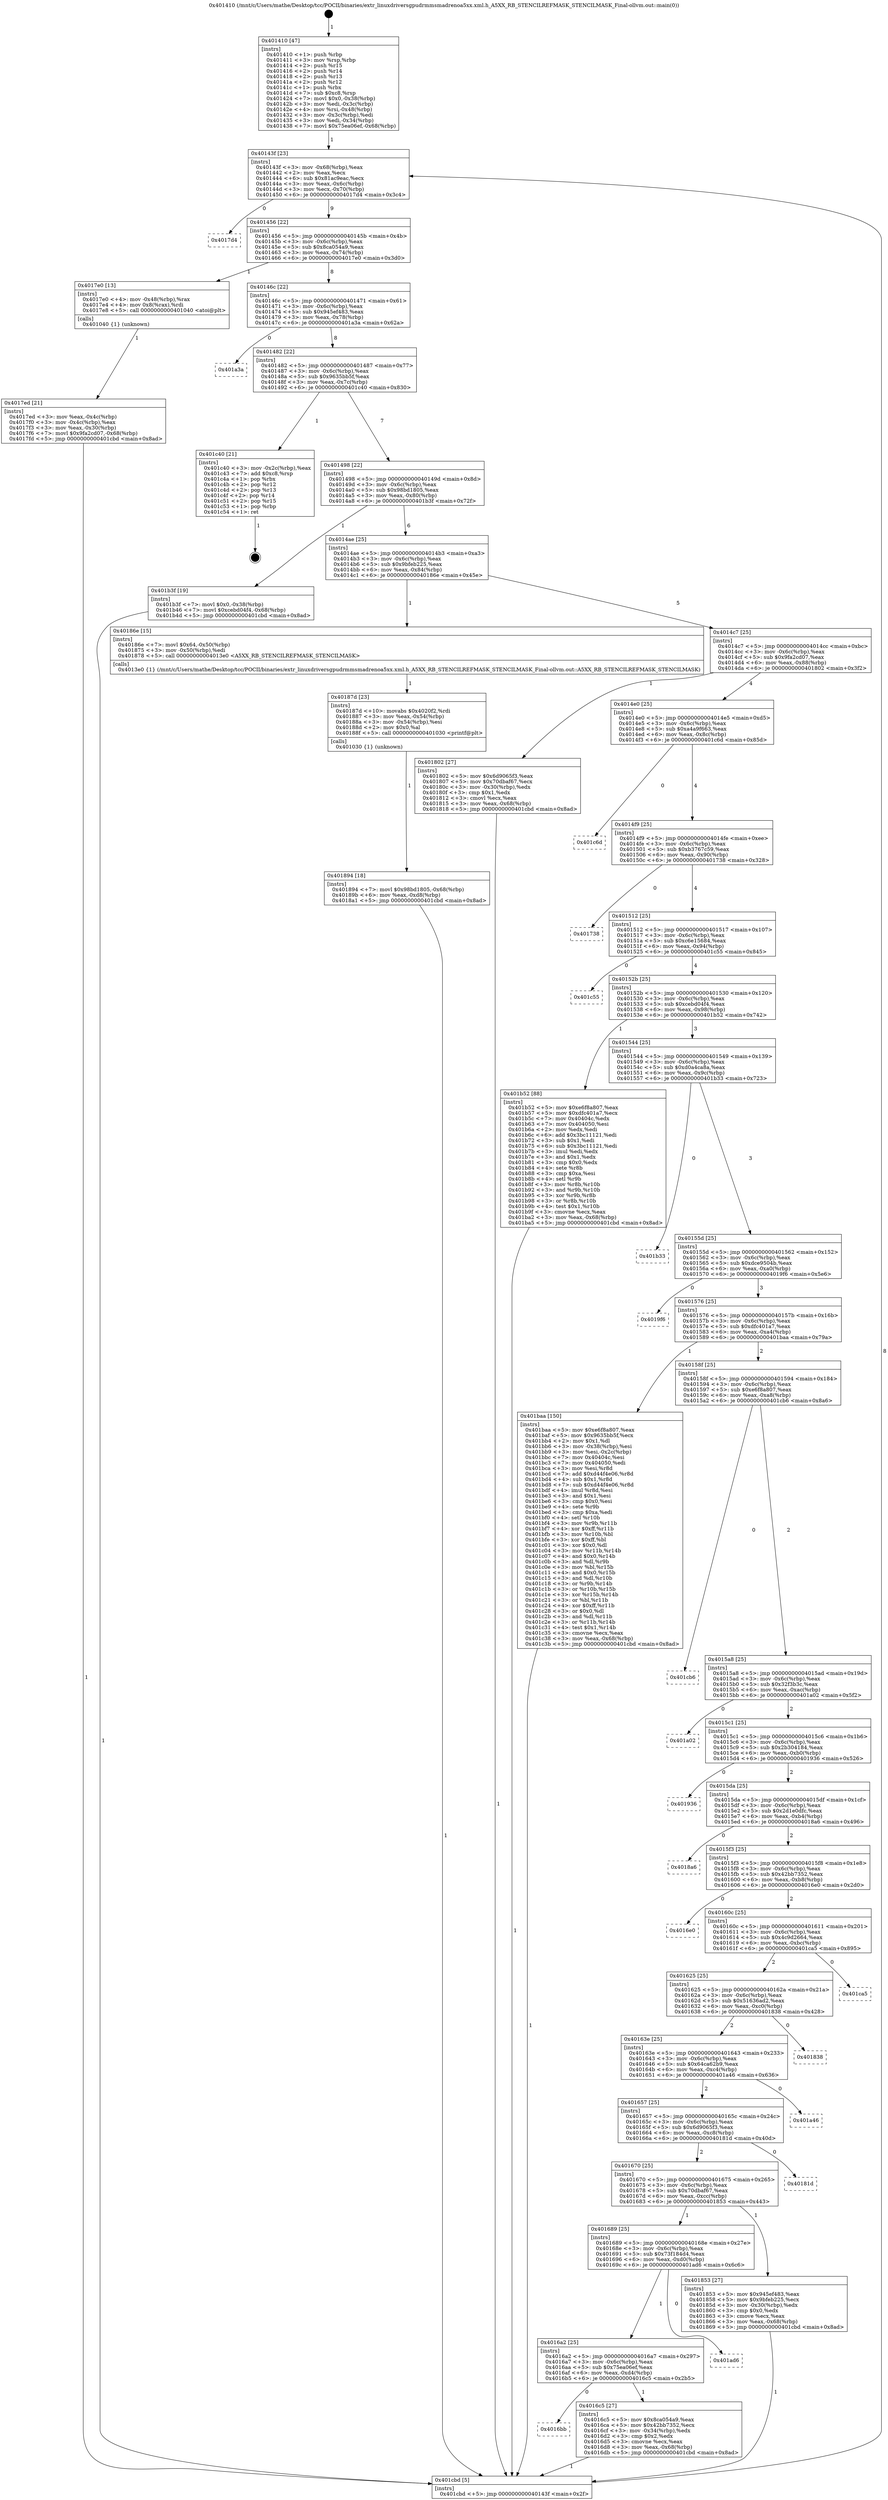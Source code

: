 digraph "0x401410" {
  label = "0x401410 (/mnt/c/Users/mathe/Desktop/tcc/POCII/binaries/extr_linuxdriversgpudrmmsmadrenoa5xx.xml.h_A5XX_RB_STENCILREFMASK_STENCILMASK_Final-ollvm.out::main(0))"
  labelloc = "t"
  node[shape=record]

  Entry [label="",width=0.3,height=0.3,shape=circle,fillcolor=black,style=filled]
  "0x40143f" [label="{
     0x40143f [23]\l
     | [instrs]\l
     &nbsp;&nbsp;0x40143f \<+3\>: mov -0x68(%rbp),%eax\l
     &nbsp;&nbsp;0x401442 \<+2\>: mov %eax,%ecx\l
     &nbsp;&nbsp;0x401444 \<+6\>: sub $0x81ac9eac,%ecx\l
     &nbsp;&nbsp;0x40144a \<+3\>: mov %eax,-0x6c(%rbp)\l
     &nbsp;&nbsp;0x40144d \<+3\>: mov %ecx,-0x70(%rbp)\l
     &nbsp;&nbsp;0x401450 \<+6\>: je 00000000004017d4 \<main+0x3c4\>\l
  }"]
  "0x4017d4" [label="{
     0x4017d4\l
  }", style=dashed]
  "0x401456" [label="{
     0x401456 [22]\l
     | [instrs]\l
     &nbsp;&nbsp;0x401456 \<+5\>: jmp 000000000040145b \<main+0x4b\>\l
     &nbsp;&nbsp;0x40145b \<+3\>: mov -0x6c(%rbp),%eax\l
     &nbsp;&nbsp;0x40145e \<+5\>: sub $0x8ca054a9,%eax\l
     &nbsp;&nbsp;0x401463 \<+3\>: mov %eax,-0x74(%rbp)\l
     &nbsp;&nbsp;0x401466 \<+6\>: je 00000000004017e0 \<main+0x3d0\>\l
  }"]
  Exit [label="",width=0.3,height=0.3,shape=circle,fillcolor=black,style=filled,peripheries=2]
  "0x4017e0" [label="{
     0x4017e0 [13]\l
     | [instrs]\l
     &nbsp;&nbsp;0x4017e0 \<+4\>: mov -0x48(%rbp),%rax\l
     &nbsp;&nbsp;0x4017e4 \<+4\>: mov 0x8(%rax),%rdi\l
     &nbsp;&nbsp;0x4017e8 \<+5\>: call 0000000000401040 \<atoi@plt\>\l
     | [calls]\l
     &nbsp;&nbsp;0x401040 \{1\} (unknown)\l
  }"]
  "0x40146c" [label="{
     0x40146c [22]\l
     | [instrs]\l
     &nbsp;&nbsp;0x40146c \<+5\>: jmp 0000000000401471 \<main+0x61\>\l
     &nbsp;&nbsp;0x401471 \<+3\>: mov -0x6c(%rbp),%eax\l
     &nbsp;&nbsp;0x401474 \<+5\>: sub $0x945ef483,%eax\l
     &nbsp;&nbsp;0x401479 \<+3\>: mov %eax,-0x78(%rbp)\l
     &nbsp;&nbsp;0x40147c \<+6\>: je 0000000000401a3a \<main+0x62a\>\l
  }"]
  "0x401894" [label="{
     0x401894 [18]\l
     | [instrs]\l
     &nbsp;&nbsp;0x401894 \<+7\>: movl $0x98bd1805,-0x68(%rbp)\l
     &nbsp;&nbsp;0x40189b \<+6\>: mov %eax,-0xd8(%rbp)\l
     &nbsp;&nbsp;0x4018a1 \<+5\>: jmp 0000000000401cbd \<main+0x8ad\>\l
  }"]
  "0x401a3a" [label="{
     0x401a3a\l
  }", style=dashed]
  "0x401482" [label="{
     0x401482 [22]\l
     | [instrs]\l
     &nbsp;&nbsp;0x401482 \<+5\>: jmp 0000000000401487 \<main+0x77\>\l
     &nbsp;&nbsp;0x401487 \<+3\>: mov -0x6c(%rbp),%eax\l
     &nbsp;&nbsp;0x40148a \<+5\>: sub $0x9635bb5f,%eax\l
     &nbsp;&nbsp;0x40148f \<+3\>: mov %eax,-0x7c(%rbp)\l
     &nbsp;&nbsp;0x401492 \<+6\>: je 0000000000401c40 \<main+0x830\>\l
  }"]
  "0x40187d" [label="{
     0x40187d [23]\l
     | [instrs]\l
     &nbsp;&nbsp;0x40187d \<+10\>: movabs $0x4020f2,%rdi\l
     &nbsp;&nbsp;0x401887 \<+3\>: mov %eax,-0x54(%rbp)\l
     &nbsp;&nbsp;0x40188a \<+3\>: mov -0x54(%rbp),%esi\l
     &nbsp;&nbsp;0x40188d \<+2\>: mov $0x0,%al\l
     &nbsp;&nbsp;0x40188f \<+5\>: call 0000000000401030 \<printf@plt\>\l
     | [calls]\l
     &nbsp;&nbsp;0x401030 \{1\} (unknown)\l
  }"]
  "0x401c40" [label="{
     0x401c40 [21]\l
     | [instrs]\l
     &nbsp;&nbsp;0x401c40 \<+3\>: mov -0x2c(%rbp),%eax\l
     &nbsp;&nbsp;0x401c43 \<+7\>: add $0xc8,%rsp\l
     &nbsp;&nbsp;0x401c4a \<+1\>: pop %rbx\l
     &nbsp;&nbsp;0x401c4b \<+2\>: pop %r12\l
     &nbsp;&nbsp;0x401c4d \<+2\>: pop %r13\l
     &nbsp;&nbsp;0x401c4f \<+2\>: pop %r14\l
     &nbsp;&nbsp;0x401c51 \<+2\>: pop %r15\l
     &nbsp;&nbsp;0x401c53 \<+1\>: pop %rbp\l
     &nbsp;&nbsp;0x401c54 \<+1\>: ret\l
  }"]
  "0x401498" [label="{
     0x401498 [22]\l
     | [instrs]\l
     &nbsp;&nbsp;0x401498 \<+5\>: jmp 000000000040149d \<main+0x8d\>\l
     &nbsp;&nbsp;0x40149d \<+3\>: mov -0x6c(%rbp),%eax\l
     &nbsp;&nbsp;0x4014a0 \<+5\>: sub $0x98bd1805,%eax\l
     &nbsp;&nbsp;0x4014a5 \<+3\>: mov %eax,-0x80(%rbp)\l
     &nbsp;&nbsp;0x4014a8 \<+6\>: je 0000000000401b3f \<main+0x72f\>\l
  }"]
  "0x4017ed" [label="{
     0x4017ed [21]\l
     | [instrs]\l
     &nbsp;&nbsp;0x4017ed \<+3\>: mov %eax,-0x4c(%rbp)\l
     &nbsp;&nbsp;0x4017f0 \<+3\>: mov -0x4c(%rbp),%eax\l
     &nbsp;&nbsp;0x4017f3 \<+3\>: mov %eax,-0x30(%rbp)\l
     &nbsp;&nbsp;0x4017f6 \<+7\>: movl $0x9fa2cd07,-0x68(%rbp)\l
     &nbsp;&nbsp;0x4017fd \<+5\>: jmp 0000000000401cbd \<main+0x8ad\>\l
  }"]
  "0x401b3f" [label="{
     0x401b3f [19]\l
     | [instrs]\l
     &nbsp;&nbsp;0x401b3f \<+7\>: movl $0x0,-0x38(%rbp)\l
     &nbsp;&nbsp;0x401b46 \<+7\>: movl $0xcebd04f4,-0x68(%rbp)\l
     &nbsp;&nbsp;0x401b4d \<+5\>: jmp 0000000000401cbd \<main+0x8ad\>\l
  }"]
  "0x4014ae" [label="{
     0x4014ae [25]\l
     | [instrs]\l
     &nbsp;&nbsp;0x4014ae \<+5\>: jmp 00000000004014b3 \<main+0xa3\>\l
     &nbsp;&nbsp;0x4014b3 \<+3\>: mov -0x6c(%rbp),%eax\l
     &nbsp;&nbsp;0x4014b6 \<+5\>: sub $0x9bfeb225,%eax\l
     &nbsp;&nbsp;0x4014bb \<+6\>: mov %eax,-0x84(%rbp)\l
     &nbsp;&nbsp;0x4014c1 \<+6\>: je 000000000040186e \<main+0x45e\>\l
  }"]
  "0x401410" [label="{
     0x401410 [47]\l
     | [instrs]\l
     &nbsp;&nbsp;0x401410 \<+1\>: push %rbp\l
     &nbsp;&nbsp;0x401411 \<+3\>: mov %rsp,%rbp\l
     &nbsp;&nbsp;0x401414 \<+2\>: push %r15\l
     &nbsp;&nbsp;0x401416 \<+2\>: push %r14\l
     &nbsp;&nbsp;0x401418 \<+2\>: push %r13\l
     &nbsp;&nbsp;0x40141a \<+2\>: push %r12\l
     &nbsp;&nbsp;0x40141c \<+1\>: push %rbx\l
     &nbsp;&nbsp;0x40141d \<+7\>: sub $0xc8,%rsp\l
     &nbsp;&nbsp;0x401424 \<+7\>: movl $0x0,-0x38(%rbp)\l
     &nbsp;&nbsp;0x40142b \<+3\>: mov %edi,-0x3c(%rbp)\l
     &nbsp;&nbsp;0x40142e \<+4\>: mov %rsi,-0x48(%rbp)\l
     &nbsp;&nbsp;0x401432 \<+3\>: mov -0x3c(%rbp),%edi\l
     &nbsp;&nbsp;0x401435 \<+3\>: mov %edi,-0x34(%rbp)\l
     &nbsp;&nbsp;0x401438 \<+7\>: movl $0x75ea06ef,-0x68(%rbp)\l
  }"]
  "0x40186e" [label="{
     0x40186e [15]\l
     | [instrs]\l
     &nbsp;&nbsp;0x40186e \<+7\>: movl $0x64,-0x50(%rbp)\l
     &nbsp;&nbsp;0x401875 \<+3\>: mov -0x50(%rbp),%edi\l
     &nbsp;&nbsp;0x401878 \<+5\>: call 00000000004013e0 \<A5XX_RB_STENCILREFMASK_STENCILMASK\>\l
     | [calls]\l
     &nbsp;&nbsp;0x4013e0 \{1\} (/mnt/c/Users/mathe/Desktop/tcc/POCII/binaries/extr_linuxdriversgpudrmmsmadrenoa5xx.xml.h_A5XX_RB_STENCILREFMASK_STENCILMASK_Final-ollvm.out::A5XX_RB_STENCILREFMASK_STENCILMASK)\l
  }"]
  "0x4014c7" [label="{
     0x4014c7 [25]\l
     | [instrs]\l
     &nbsp;&nbsp;0x4014c7 \<+5\>: jmp 00000000004014cc \<main+0xbc\>\l
     &nbsp;&nbsp;0x4014cc \<+3\>: mov -0x6c(%rbp),%eax\l
     &nbsp;&nbsp;0x4014cf \<+5\>: sub $0x9fa2cd07,%eax\l
     &nbsp;&nbsp;0x4014d4 \<+6\>: mov %eax,-0x88(%rbp)\l
     &nbsp;&nbsp;0x4014da \<+6\>: je 0000000000401802 \<main+0x3f2\>\l
  }"]
  "0x401cbd" [label="{
     0x401cbd [5]\l
     | [instrs]\l
     &nbsp;&nbsp;0x401cbd \<+5\>: jmp 000000000040143f \<main+0x2f\>\l
  }"]
  "0x401802" [label="{
     0x401802 [27]\l
     | [instrs]\l
     &nbsp;&nbsp;0x401802 \<+5\>: mov $0x6d9065f3,%eax\l
     &nbsp;&nbsp;0x401807 \<+5\>: mov $0x70dbaf67,%ecx\l
     &nbsp;&nbsp;0x40180c \<+3\>: mov -0x30(%rbp),%edx\l
     &nbsp;&nbsp;0x40180f \<+3\>: cmp $0x1,%edx\l
     &nbsp;&nbsp;0x401812 \<+3\>: cmovl %ecx,%eax\l
     &nbsp;&nbsp;0x401815 \<+3\>: mov %eax,-0x68(%rbp)\l
     &nbsp;&nbsp;0x401818 \<+5\>: jmp 0000000000401cbd \<main+0x8ad\>\l
  }"]
  "0x4014e0" [label="{
     0x4014e0 [25]\l
     | [instrs]\l
     &nbsp;&nbsp;0x4014e0 \<+5\>: jmp 00000000004014e5 \<main+0xd5\>\l
     &nbsp;&nbsp;0x4014e5 \<+3\>: mov -0x6c(%rbp),%eax\l
     &nbsp;&nbsp;0x4014e8 \<+5\>: sub $0xa4a9f663,%eax\l
     &nbsp;&nbsp;0x4014ed \<+6\>: mov %eax,-0x8c(%rbp)\l
     &nbsp;&nbsp;0x4014f3 \<+6\>: je 0000000000401c6d \<main+0x85d\>\l
  }"]
  "0x4016bb" [label="{
     0x4016bb\l
  }", style=dashed]
  "0x401c6d" [label="{
     0x401c6d\l
  }", style=dashed]
  "0x4014f9" [label="{
     0x4014f9 [25]\l
     | [instrs]\l
     &nbsp;&nbsp;0x4014f9 \<+5\>: jmp 00000000004014fe \<main+0xee\>\l
     &nbsp;&nbsp;0x4014fe \<+3\>: mov -0x6c(%rbp),%eax\l
     &nbsp;&nbsp;0x401501 \<+5\>: sub $0xb3767c59,%eax\l
     &nbsp;&nbsp;0x401506 \<+6\>: mov %eax,-0x90(%rbp)\l
     &nbsp;&nbsp;0x40150c \<+6\>: je 0000000000401738 \<main+0x328\>\l
  }"]
  "0x4016c5" [label="{
     0x4016c5 [27]\l
     | [instrs]\l
     &nbsp;&nbsp;0x4016c5 \<+5\>: mov $0x8ca054a9,%eax\l
     &nbsp;&nbsp;0x4016ca \<+5\>: mov $0x42bb7352,%ecx\l
     &nbsp;&nbsp;0x4016cf \<+3\>: mov -0x34(%rbp),%edx\l
     &nbsp;&nbsp;0x4016d2 \<+3\>: cmp $0x2,%edx\l
     &nbsp;&nbsp;0x4016d5 \<+3\>: cmovne %ecx,%eax\l
     &nbsp;&nbsp;0x4016d8 \<+3\>: mov %eax,-0x68(%rbp)\l
     &nbsp;&nbsp;0x4016db \<+5\>: jmp 0000000000401cbd \<main+0x8ad\>\l
  }"]
  "0x401738" [label="{
     0x401738\l
  }", style=dashed]
  "0x401512" [label="{
     0x401512 [25]\l
     | [instrs]\l
     &nbsp;&nbsp;0x401512 \<+5\>: jmp 0000000000401517 \<main+0x107\>\l
     &nbsp;&nbsp;0x401517 \<+3\>: mov -0x6c(%rbp),%eax\l
     &nbsp;&nbsp;0x40151a \<+5\>: sub $0xc6e15684,%eax\l
     &nbsp;&nbsp;0x40151f \<+6\>: mov %eax,-0x94(%rbp)\l
     &nbsp;&nbsp;0x401525 \<+6\>: je 0000000000401c55 \<main+0x845\>\l
  }"]
  "0x4016a2" [label="{
     0x4016a2 [25]\l
     | [instrs]\l
     &nbsp;&nbsp;0x4016a2 \<+5\>: jmp 00000000004016a7 \<main+0x297\>\l
     &nbsp;&nbsp;0x4016a7 \<+3\>: mov -0x6c(%rbp),%eax\l
     &nbsp;&nbsp;0x4016aa \<+5\>: sub $0x75ea06ef,%eax\l
     &nbsp;&nbsp;0x4016af \<+6\>: mov %eax,-0xd4(%rbp)\l
     &nbsp;&nbsp;0x4016b5 \<+6\>: je 00000000004016c5 \<main+0x2b5\>\l
  }"]
  "0x401c55" [label="{
     0x401c55\l
  }", style=dashed]
  "0x40152b" [label="{
     0x40152b [25]\l
     | [instrs]\l
     &nbsp;&nbsp;0x40152b \<+5\>: jmp 0000000000401530 \<main+0x120\>\l
     &nbsp;&nbsp;0x401530 \<+3\>: mov -0x6c(%rbp),%eax\l
     &nbsp;&nbsp;0x401533 \<+5\>: sub $0xcebd04f4,%eax\l
     &nbsp;&nbsp;0x401538 \<+6\>: mov %eax,-0x98(%rbp)\l
     &nbsp;&nbsp;0x40153e \<+6\>: je 0000000000401b52 \<main+0x742\>\l
  }"]
  "0x401ad6" [label="{
     0x401ad6\l
  }", style=dashed]
  "0x401b52" [label="{
     0x401b52 [88]\l
     | [instrs]\l
     &nbsp;&nbsp;0x401b52 \<+5\>: mov $0xe6f8a807,%eax\l
     &nbsp;&nbsp;0x401b57 \<+5\>: mov $0xdfc401a7,%ecx\l
     &nbsp;&nbsp;0x401b5c \<+7\>: mov 0x40404c,%edx\l
     &nbsp;&nbsp;0x401b63 \<+7\>: mov 0x404050,%esi\l
     &nbsp;&nbsp;0x401b6a \<+2\>: mov %edx,%edi\l
     &nbsp;&nbsp;0x401b6c \<+6\>: add $0x3bc11121,%edi\l
     &nbsp;&nbsp;0x401b72 \<+3\>: sub $0x1,%edi\l
     &nbsp;&nbsp;0x401b75 \<+6\>: sub $0x3bc11121,%edi\l
     &nbsp;&nbsp;0x401b7b \<+3\>: imul %edi,%edx\l
     &nbsp;&nbsp;0x401b7e \<+3\>: and $0x1,%edx\l
     &nbsp;&nbsp;0x401b81 \<+3\>: cmp $0x0,%edx\l
     &nbsp;&nbsp;0x401b84 \<+4\>: sete %r8b\l
     &nbsp;&nbsp;0x401b88 \<+3\>: cmp $0xa,%esi\l
     &nbsp;&nbsp;0x401b8b \<+4\>: setl %r9b\l
     &nbsp;&nbsp;0x401b8f \<+3\>: mov %r8b,%r10b\l
     &nbsp;&nbsp;0x401b92 \<+3\>: and %r9b,%r10b\l
     &nbsp;&nbsp;0x401b95 \<+3\>: xor %r9b,%r8b\l
     &nbsp;&nbsp;0x401b98 \<+3\>: or %r8b,%r10b\l
     &nbsp;&nbsp;0x401b9b \<+4\>: test $0x1,%r10b\l
     &nbsp;&nbsp;0x401b9f \<+3\>: cmovne %ecx,%eax\l
     &nbsp;&nbsp;0x401ba2 \<+3\>: mov %eax,-0x68(%rbp)\l
     &nbsp;&nbsp;0x401ba5 \<+5\>: jmp 0000000000401cbd \<main+0x8ad\>\l
  }"]
  "0x401544" [label="{
     0x401544 [25]\l
     | [instrs]\l
     &nbsp;&nbsp;0x401544 \<+5\>: jmp 0000000000401549 \<main+0x139\>\l
     &nbsp;&nbsp;0x401549 \<+3\>: mov -0x6c(%rbp),%eax\l
     &nbsp;&nbsp;0x40154c \<+5\>: sub $0xd0a4ca8a,%eax\l
     &nbsp;&nbsp;0x401551 \<+6\>: mov %eax,-0x9c(%rbp)\l
     &nbsp;&nbsp;0x401557 \<+6\>: je 0000000000401b33 \<main+0x723\>\l
  }"]
  "0x401689" [label="{
     0x401689 [25]\l
     | [instrs]\l
     &nbsp;&nbsp;0x401689 \<+5\>: jmp 000000000040168e \<main+0x27e\>\l
     &nbsp;&nbsp;0x40168e \<+3\>: mov -0x6c(%rbp),%eax\l
     &nbsp;&nbsp;0x401691 \<+5\>: sub $0x73f184d4,%eax\l
     &nbsp;&nbsp;0x401696 \<+6\>: mov %eax,-0xd0(%rbp)\l
     &nbsp;&nbsp;0x40169c \<+6\>: je 0000000000401ad6 \<main+0x6c6\>\l
  }"]
  "0x401b33" [label="{
     0x401b33\l
  }", style=dashed]
  "0x40155d" [label="{
     0x40155d [25]\l
     | [instrs]\l
     &nbsp;&nbsp;0x40155d \<+5\>: jmp 0000000000401562 \<main+0x152\>\l
     &nbsp;&nbsp;0x401562 \<+3\>: mov -0x6c(%rbp),%eax\l
     &nbsp;&nbsp;0x401565 \<+5\>: sub $0xdce9504b,%eax\l
     &nbsp;&nbsp;0x40156a \<+6\>: mov %eax,-0xa0(%rbp)\l
     &nbsp;&nbsp;0x401570 \<+6\>: je 00000000004019f6 \<main+0x5e6\>\l
  }"]
  "0x401853" [label="{
     0x401853 [27]\l
     | [instrs]\l
     &nbsp;&nbsp;0x401853 \<+5\>: mov $0x945ef483,%eax\l
     &nbsp;&nbsp;0x401858 \<+5\>: mov $0x9bfeb225,%ecx\l
     &nbsp;&nbsp;0x40185d \<+3\>: mov -0x30(%rbp),%edx\l
     &nbsp;&nbsp;0x401860 \<+3\>: cmp $0x0,%edx\l
     &nbsp;&nbsp;0x401863 \<+3\>: cmove %ecx,%eax\l
     &nbsp;&nbsp;0x401866 \<+3\>: mov %eax,-0x68(%rbp)\l
     &nbsp;&nbsp;0x401869 \<+5\>: jmp 0000000000401cbd \<main+0x8ad\>\l
  }"]
  "0x4019f6" [label="{
     0x4019f6\l
  }", style=dashed]
  "0x401576" [label="{
     0x401576 [25]\l
     | [instrs]\l
     &nbsp;&nbsp;0x401576 \<+5\>: jmp 000000000040157b \<main+0x16b\>\l
     &nbsp;&nbsp;0x40157b \<+3\>: mov -0x6c(%rbp),%eax\l
     &nbsp;&nbsp;0x40157e \<+5\>: sub $0xdfc401a7,%eax\l
     &nbsp;&nbsp;0x401583 \<+6\>: mov %eax,-0xa4(%rbp)\l
     &nbsp;&nbsp;0x401589 \<+6\>: je 0000000000401baa \<main+0x79a\>\l
  }"]
  "0x401670" [label="{
     0x401670 [25]\l
     | [instrs]\l
     &nbsp;&nbsp;0x401670 \<+5\>: jmp 0000000000401675 \<main+0x265\>\l
     &nbsp;&nbsp;0x401675 \<+3\>: mov -0x6c(%rbp),%eax\l
     &nbsp;&nbsp;0x401678 \<+5\>: sub $0x70dbaf67,%eax\l
     &nbsp;&nbsp;0x40167d \<+6\>: mov %eax,-0xcc(%rbp)\l
     &nbsp;&nbsp;0x401683 \<+6\>: je 0000000000401853 \<main+0x443\>\l
  }"]
  "0x401baa" [label="{
     0x401baa [150]\l
     | [instrs]\l
     &nbsp;&nbsp;0x401baa \<+5\>: mov $0xe6f8a807,%eax\l
     &nbsp;&nbsp;0x401baf \<+5\>: mov $0x9635bb5f,%ecx\l
     &nbsp;&nbsp;0x401bb4 \<+2\>: mov $0x1,%dl\l
     &nbsp;&nbsp;0x401bb6 \<+3\>: mov -0x38(%rbp),%esi\l
     &nbsp;&nbsp;0x401bb9 \<+3\>: mov %esi,-0x2c(%rbp)\l
     &nbsp;&nbsp;0x401bbc \<+7\>: mov 0x40404c,%esi\l
     &nbsp;&nbsp;0x401bc3 \<+7\>: mov 0x404050,%edi\l
     &nbsp;&nbsp;0x401bca \<+3\>: mov %esi,%r8d\l
     &nbsp;&nbsp;0x401bcd \<+7\>: add $0xd44f4e06,%r8d\l
     &nbsp;&nbsp;0x401bd4 \<+4\>: sub $0x1,%r8d\l
     &nbsp;&nbsp;0x401bd8 \<+7\>: sub $0xd44f4e06,%r8d\l
     &nbsp;&nbsp;0x401bdf \<+4\>: imul %r8d,%esi\l
     &nbsp;&nbsp;0x401be3 \<+3\>: and $0x1,%esi\l
     &nbsp;&nbsp;0x401be6 \<+3\>: cmp $0x0,%esi\l
     &nbsp;&nbsp;0x401be9 \<+4\>: sete %r9b\l
     &nbsp;&nbsp;0x401bed \<+3\>: cmp $0xa,%edi\l
     &nbsp;&nbsp;0x401bf0 \<+4\>: setl %r10b\l
     &nbsp;&nbsp;0x401bf4 \<+3\>: mov %r9b,%r11b\l
     &nbsp;&nbsp;0x401bf7 \<+4\>: xor $0xff,%r11b\l
     &nbsp;&nbsp;0x401bfb \<+3\>: mov %r10b,%bl\l
     &nbsp;&nbsp;0x401bfe \<+3\>: xor $0xff,%bl\l
     &nbsp;&nbsp;0x401c01 \<+3\>: xor $0x0,%dl\l
     &nbsp;&nbsp;0x401c04 \<+3\>: mov %r11b,%r14b\l
     &nbsp;&nbsp;0x401c07 \<+4\>: and $0x0,%r14b\l
     &nbsp;&nbsp;0x401c0b \<+3\>: and %dl,%r9b\l
     &nbsp;&nbsp;0x401c0e \<+3\>: mov %bl,%r15b\l
     &nbsp;&nbsp;0x401c11 \<+4\>: and $0x0,%r15b\l
     &nbsp;&nbsp;0x401c15 \<+3\>: and %dl,%r10b\l
     &nbsp;&nbsp;0x401c18 \<+3\>: or %r9b,%r14b\l
     &nbsp;&nbsp;0x401c1b \<+3\>: or %r10b,%r15b\l
     &nbsp;&nbsp;0x401c1e \<+3\>: xor %r15b,%r14b\l
     &nbsp;&nbsp;0x401c21 \<+3\>: or %bl,%r11b\l
     &nbsp;&nbsp;0x401c24 \<+4\>: xor $0xff,%r11b\l
     &nbsp;&nbsp;0x401c28 \<+3\>: or $0x0,%dl\l
     &nbsp;&nbsp;0x401c2b \<+3\>: and %dl,%r11b\l
     &nbsp;&nbsp;0x401c2e \<+3\>: or %r11b,%r14b\l
     &nbsp;&nbsp;0x401c31 \<+4\>: test $0x1,%r14b\l
     &nbsp;&nbsp;0x401c35 \<+3\>: cmovne %ecx,%eax\l
     &nbsp;&nbsp;0x401c38 \<+3\>: mov %eax,-0x68(%rbp)\l
     &nbsp;&nbsp;0x401c3b \<+5\>: jmp 0000000000401cbd \<main+0x8ad\>\l
  }"]
  "0x40158f" [label="{
     0x40158f [25]\l
     | [instrs]\l
     &nbsp;&nbsp;0x40158f \<+5\>: jmp 0000000000401594 \<main+0x184\>\l
     &nbsp;&nbsp;0x401594 \<+3\>: mov -0x6c(%rbp),%eax\l
     &nbsp;&nbsp;0x401597 \<+5\>: sub $0xe6f8a807,%eax\l
     &nbsp;&nbsp;0x40159c \<+6\>: mov %eax,-0xa8(%rbp)\l
     &nbsp;&nbsp;0x4015a2 \<+6\>: je 0000000000401cb6 \<main+0x8a6\>\l
  }"]
  "0x40181d" [label="{
     0x40181d\l
  }", style=dashed]
  "0x401cb6" [label="{
     0x401cb6\l
  }", style=dashed]
  "0x4015a8" [label="{
     0x4015a8 [25]\l
     | [instrs]\l
     &nbsp;&nbsp;0x4015a8 \<+5\>: jmp 00000000004015ad \<main+0x19d\>\l
     &nbsp;&nbsp;0x4015ad \<+3\>: mov -0x6c(%rbp),%eax\l
     &nbsp;&nbsp;0x4015b0 \<+5\>: sub $0x32f3b3c,%eax\l
     &nbsp;&nbsp;0x4015b5 \<+6\>: mov %eax,-0xac(%rbp)\l
     &nbsp;&nbsp;0x4015bb \<+6\>: je 0000000000401a02 \<main+0x5f2\>\l
  }"]
  "0x401657" [label="{
     0x401657 [25]\l
     | [instrs]\l
     &nbsp;&nbsp;0x401657 \<+5\>: jmp 000000000040165c \<main+0x24c\>\l
     &nbsp;&nbsp;0x40165c \<+3\>: mov -0x6c(%rbp),%eax\l
     &nbsp;&nbsp;0x40165f \<+5\>: sub $0x6d9065f3,%eax\l
     &nbsp;&nbsp;0x401664 \<+6\>: mov %eax,-0xc8(%rbp)\l
     &nbsp;&nbsp;0x40166a \<+6\>: je 000000000040181d \<main+0x40d\>\l
  }"]
  "0x401a02" [label="{
     0x401a02\l
  }", style=dashed]
  "0x4015c1" [label="{
     0x4015c1 [25]\l
     | [instrs]\l
     &nbsp;&nbsp;0x4015c1 \<+5\>: jmp 00000000004015c6 \<main+0x1b6\>\l
     &nbsp;&nbsp;0x4015c6 \<+3\>: mov -0x6c(%rbp),%eax\l
     &nbsp;&nbsp;0x4015c9 \<+5\>: sub $0x2b304184,%eax\l
     &nbsp;&nbsp;0x4015ce \<+6\>: mov %eax,-0xb0(%rbp)\l
     &nbsp;&nbsp;0x4015d4 \<+6\>: je 0000000000401936 \<main+0x526\>\l
  }"]
  "0x401a46" [label="{
     0x401a46\l
  }", style=dashed]
  "0x401936" [label="{
     0x401936\l
  }", style=dashed]
  "0x4015da" [label="{
     0x4015da [25]\l
     | [instrs]\l
     &nbsp;&nbsp;0x4015da \<+5\>: jmp 00000000004015df \<main+0x1cf\>\l
     &nbsp;&nbsp;0x4015df \<+3\>: mov -0x6c(%rbp),%eax\l
     &nbsp;&nbsp;0x4015e2 \<+5\>: sub $0x2d1e0dfc,%eax\l
     &nbsp;&nbsp;0x4015e7 \<+6\>: mov %eax,-0xb4(%rbp)\l
     &nbsp;&nbsp;0x4015ed \<+6\>: je 00000000004018a6 \<main+0x496\>\l
  }"]
  "0x40163e" [label="{
     0x40163e [25]\l
     | [instrs]\l
     &nbsp;&nbsp;0x40163e \<+5\>: jmp 0000000000401643 \<main+0x233\>\l
     &nbsp;&nbsp;0x401643 \<+3\>: mov -0x6c(%rbp),%eax\l
     &nbsp;&nbsp;0x401646 \<+5\>: sub $0x64ca62b9,%eax\l
     &nbsp;&nbsp;0x40164b \<+6\>: mov %eax,-0xc4(%rbp)\l
     &nbsp;&nbsp;0x401651 \<+6\>: je 0000000000401a46 \<main+0x636\>\l
  }"]
  "0x4018a6" [label="{
     0x4018a6\l
  }", style=dashed]
  "0x4015f3" [label="{
     0x4015f3 [25]\l
     | [instrs]\l
     &nbsp;&nbsp;0x4015f3 \<+5\>: jmp 00000000004015f8 \<main+0x1e8\>\l
     &nbsp;&nbsp;0x4015f8 \<+3\>: mov -0x6c(%rbp),%eax\l
     &nbsp;&nbsp;0x4015fb \<+5\>: sub $0x42bb7352,%eax\l
     &nbsp;&nbsp;0x401600 \<+6\>: mov %eax,-0xb8(%rbp)\l
     &nbsp;&nbsp;0x401606 \<+6\>: je 00000000004016e0 \<main+0x2d0\>\l
  }"]
  "0x401838" [label="{
     0x401838\l
  }", style=dashed]
  "0x4016e0" [label="{
     0x4016e0\l
  }", style=dashed]
  "0x40160c" [label="{
     0x40160c [25]\l
     | [instrs]\l
     &nbsp;&nbsp;0x40160c \<+5\>: jmp 0000000000401611 \<main+0x201\>\l
     &nbsp;&nbsp;0x401611 \<+3\>: mov -0x6c(%rbp),%eax\l
     &nbsp;&nbsp;0x401614 \<+5\>: sub $0x4c9d2664,%eax\l
     &nbsp;&nbsp;0x401619 \<+6\>: mov %eax,-0xbc(%rbp)\l
     &nbsp;&nbsp;0x40161f \<+6\>: je 0000000000401ca5 \<main+0x895\>\l
  }"]
  "0x401625" [label="{
     0x401625 [25]\l
     | [instrs]\l
     &nbsp;&nbsp;0x401625 \<+5\>: jmp 000000000040162a \<main+0x21a\>\l
     &nbsp;&nbsp;0x40162a \<+3\>: mov -0x6c(%rbp),%eax\l
     &nbsp;&nbsp;0x40162d \<+5\>: sub $0x51636ad2,%eax\l
     &nbsp;&nbsp;0x401632 \<+6\>: mov %eax,-0xc0(%rbp)\l
     &nbsp;&nbsp;0x401638 \<+6\>: je 0000000000401838 \<main+0x428\>\l
  }"]
  "0x401ca5" [label="{
     0x401ca5\l
  }", style=dashed]
  Entry -> "0x401410" [label=" 1"]
  "0x40143f" -> "0x4017d4" [label=" 0"]
  "0x40143f" -> "0x401456" [label=" 9"]
  "0x401c40" -> Exit [label=" 1"]
  "0x401456" -> "0x4017e0" [label=" 1"]
  "0x401456" -> "0x40146c" [label=" 8"]
  "0x401baa" -> "0x401cbd" [label=" 1"]
  "0x40146c" -> "0x401a3a" [label=" 0"]
  "0x40146c" -> "0x401482" [label=" 8"]
  "0x401b52" -> "0x401cbd" [label=" 1"]
  "0x401482" -> "0x401c40" [label=" 1"]
  "0x401482" -> "0x401498" [label=" 7"]
  "0x401b3f" -> "0x401cbd" [label=" 1"]
  "0x401498" -> "0x401b3f" [label=" 1"]
  "0x401498" -> "0x4014ae" [label=" 6"]
  "0x401894" -> "0x401cbd" [label=" 1"]
  "0x4014ae" -> "0x40186e" [label=" 1"]
  "0x4014ae" -> "0x4014c7" [label=" 5"]
  "0x40187d" -> "0x401894" [label=" 1"]
  "0x4014c7" -> "0x401802" [label=" 1"]
  "0x4014c7" -> "0x4014e0" [label=" 4"]
  "0x40186e" -> "0x40187d" [label=" 1"]
  "0x4014e0" -> "0x401c6d" [label=" 0"]
  "0x4014e0" -> "0x4014f9" [label=" 4"]
  "0x401853" -> "0x401cbd" [label=" 1"]
  "0x4014f9" -> "0x401738" [label=" 0"]
  "0x4014f9" -> "0x401512" [label=" 4"]
  "0x401802" -> "0x401cbd" [label=" 1"]
  "0x401512" -> "0x401c55" [label=" 0"]
  "0x401512" -> "0x40152b" [label=" 4"]
  "0x4017e0" -> "0x4017ed" [label=" 1"]
  "0x40152b" -> "0x401b52" [label=" 1"]
  "0x40152b" -> "0x401544" [label=" 3"]
  "0x401cbd" -> "0x40143f" [label=" 8"]
  "0x401544" -> "0x401b33" [label=" 0"]
  "0x401544" -> "0x40155d" [label=" 3"]
  "0x4016c5" -> "0x401cbd" [label=" 1"]
  "0x40155d" -> "0x4019f6" [label=" 0"]
  "0x40155d" -> "0x401576" [label=" 3"]
  "0x4016a2" -> "0x4016bb" [label=" 0"]
  "0x401576" -> "0x401baa" [label=" 1"]
  "0x401576" -> "0x40158f" [label=" 2"]
  "0x4017ed" -> "0x401cbd" [label=" 1"]
  "0x40158f" -> "0x401cb6" [label=" 0"]
  "0x40158f" -> "0x4015a8" [label=" 2"]
  "0x401689" -> "0x4016a2" [label=" 1"]
  "0x4015a8" -> "0x401a02" [label=" 0"]
  "0x4015a8" -> "0x4015c1" [label=" 2"]
  "0x401410" -> "0x40143f" [label=" 1"]
  "0x4015c1" -> "0x401936" [label=" 0"]
  "0x4015c1" -> "0x4015da" [label=" 2"]
  "0x401670" -> "0x401689" [label=" 1"]
  "0x4015da" -> "0x4018a6" [label=" 0"]
  "0x4015da" -> "0x4015f3" [label=" 2"]
  "0x4016a2" -> "0x4016c5" [label=" 1"]
  "0x4015f3" -> "0x4016e0" [label=" 0"]
  "0x4015f3" -> "0x40160c" [label=" 2"]
  "0x401657" -> "0x401670" [label=" 2"]
  "0x40160c" -> "0x401ca5" [label=" 0"]
  "0x40160c" -> "0x401625" [label=" 2"]
  "0x401657" -> "0x40181d" [label=" 0"]
  "0x401625" -> "0x401838" [label=" 0"]
  "0x401625" -> "0x40163e" [label=" 2"]
  "0x401670" -> "0x401853" [label=" 1"]
  "0x40163e" -> "0x401a46" [label=" 0"]
  "0x40163e" -> "0x401657" [label=" 2"]
  "0x401689" -> "0x401ad6" [label=" 0"]
}
